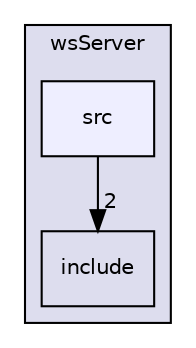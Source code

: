 digraph "lib/wsServer/src" {
  compound=true
  node [ fontsize="10", fontname="Helvetica"];
  edge [ labelfontsize="10", labelfontname="Helvetica"];
  subgraph clusterdir_1307711b428f7fec1457907a4e35c099 {
    graph [ bgcolor="#ddddee", pencolor="black", label="wsServer" fontname="Helvetica", fontsize="10", URL="dir_1307711b428f7fec1457907a4e35c099.html"]
  dir_fa9307ea9689b9d9a6a5048837f9fbd4 [shape=box label="include" URL="dir_fa9307ea9689b9d9a6a5048837f9fbd4.html"];
  dir_b1a5d42271eee571ddedf7c798fca6b4 [shape=box, label="src", style="filled", fillcolor="#eeeeff", pencolor="black", URL="dir_b1a5d42271eee571ddedf7c798fca6b4.html"];
  }
  dir_b1a5d42271eee571ddedf7c798fca6b4->dir_fa9307ea9689b9d9a6a5048837f9fbd4 [headlabel="2", labeldistance=1.5 headhref="dir_000011_000010.html"];
}
